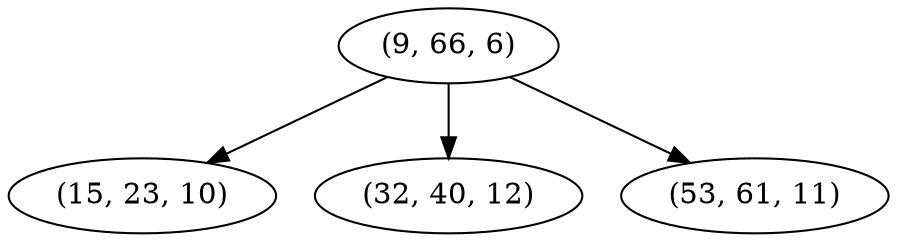 digraph tree {
    "(9, 66, 6)";
    "(15, 23, 10)";
    "(32, 40, 12)";
    "(53, 61, 11)";
    "(9, 66, 6)" -> "(15, 23, 10)";
    "(9, 66, 6)" -> "(32, 40, 12)";
    "(9, 66, 6)" -> "(53, 61, 11)";
}
